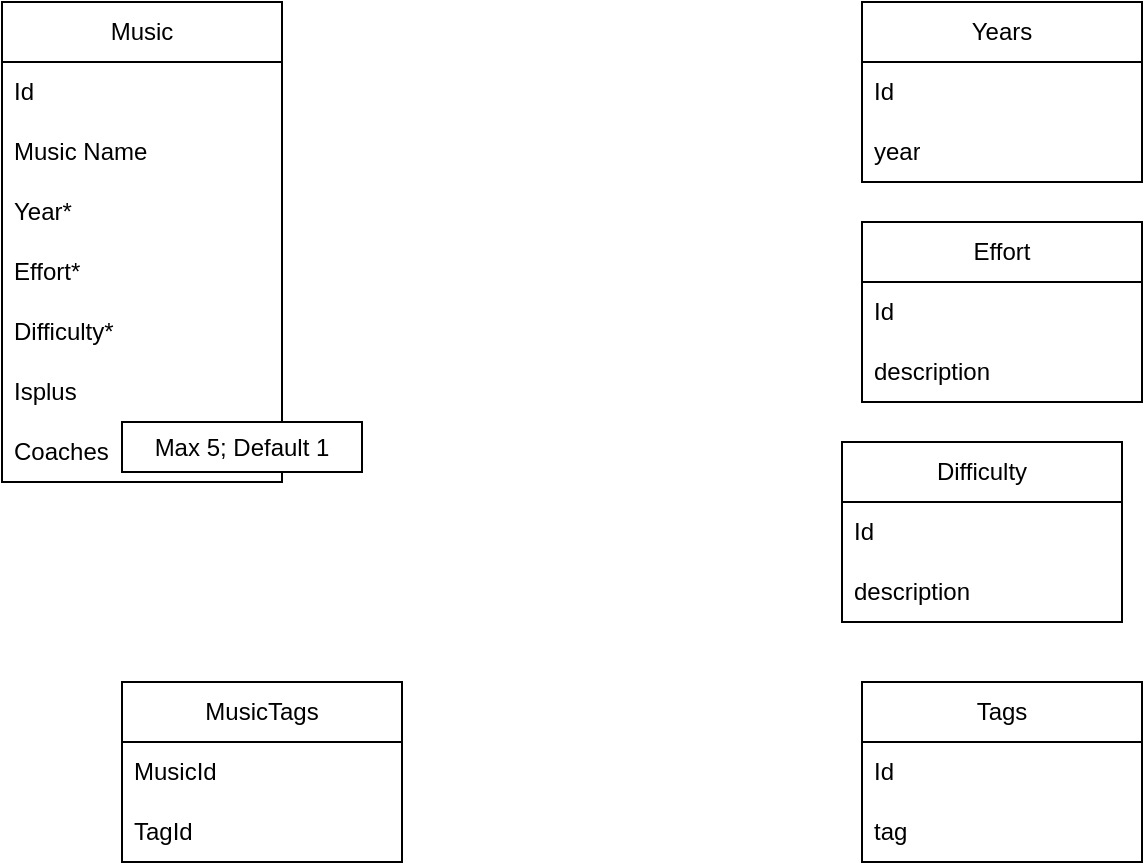 <mxfile version="23.1.5" type="github">
  <diagram id="C5RBs43oDa-KdzZeNtuy" name="Page-1">
    <mxGraphModel dx="285" dy="758" grid="1" gridSize="10" guides="1" tooltips="1" connect="1" arrows="1" fold="1" page="1" pageScale="1" pageWidth="827" pageHeight="1169" math="0" shadow="0">
      <root>
        <mxCell id="WIyWlLk6GJQsqaUBKTNV-0" />
        <mxCell id="WIyWlLk6GJQsqaUBKTNV-1" parent="WIyWlLk6GJQsqaUBKTNV-0" />
        <mxCell id="LHDuHSCuEcxgjAz6uiLd-1" value="Music" style="swimlane;fontStyle=0;childLayout=stackLayout;horizontal=1;startSize=30;horizontalStack=0;resizeParent=1;resizeParentMax=0;resizeLast=0;collapsible=1;marginBottom=0;whiteSpace=wrap;html=1;" vertex="1" parent="WIyWlLk6GJQsqaUBKTNV-1">
          <mxGeometry x="100" y="70" width="140" height="240" as="geometry" />
        </mxCell>
        <mxCell id="LHDuHSCuEcxgjAz6uiLd-2" value="Id" style="text;strokeColor=none;fillColor=none;align=left;verticalAlign=middle;spacingLeft=4;spacingRight=4;overflow=hidden;points=[[0,0.5],[1,0.5]];portConstraint=eastwest;rotatable=0;whiteSpace=wrap;html=1;" vertex="1" parent="LHDuHSCuEcxgjAz6uiLd-1">
          <mxGeometry y="30" width="140" height="30" as="geometry" />
        </mxCell>
        <mxCell id="LHDuHSCuEcxgjAz6uiLd-3" value="Music Name" style="text;strokeColor=none;fillColor=none;align=left;verticalAlign=middle;spacingLeft=4;spacingRight=4;overflow=hidden;points=[[0,0.5],[1,0.5]];portConstraint=eastwest;rotatable=0;whiteSpace=wrap;html=1;" vertex="1" parent="LHDuHSCuEcxgjAz6uiLd-1">
          <mxGeometry y="60" width="140" height="30" as="geometry" />
        </mxCell>
        <mxCell id="LHDuHSCuEcxgjAz6uiLd-4" value="Year*" style="text;strokeColor=none;fillColor=none;align=left;verticalAlign=middle;spacingLeft=4;spacingRight=4;overflow=hidden;points=[[0,0.5],[1,0.5]];portConstraint=eastwest;rotatable=0;whiteSpace=wrap;html=1;" vertex="1" parent="LHDuHSCuEcxgjAz6uiLd-1">
          <mxGeometry y="90" width="140" height="30" as="geometry" />
        </mxCell>
        <mxCell id="LHDuHSCuEcxgjAz6uiLd-12" value="Effort*" style="text;strokeColor=none;fillColor=none;align=left;verticalAlign=middle;spacingLeft=4;spacingRight=4;overflow=hidden;points=[[0,0.5],[1,0.5]];portConstraint=eastwest;rotatable=0;whiteSpace=wrap;html=1;" vertex="1" parent="LHDuHSCuEcxgjAz6uiLd-1">
          <mxGeometry y="120" width="140" height="30" as="geometry" />
        </mxCell>
        <mxCell id="LHDuHSCuEcxgjAz6uiLd-13" value="Difficulty*" style="text;strokeColor=none;fillColor=none;align=left;verticalAlign=middle;spacingLeft=4;spacingRight=4;overflow=hidden;points=[[0,0.5],[1,0.5]];portConstraint=eastwest;rotatable=0;whiteSpace=wrap;html=1;" vertex="1" parent="LHDuHSCuEcxgjAz6uiLd-1">
          <mxGeometry y="150" width="140" height="30" as="geometry" />
        </mxCell>
        <mxCell id="LHDuHSCuEcxgjAz6uiLd-11" value="Isplus" style="text;strokeColor=none;fillColor=none;align=left;verticalAlign=middle;spacingLeft=4;spacingRight=4;overflow=hidden;points=[[0,0.5],[1,0.5]];portConstraint=eastwest;rotatable=0;whiteSpace=wrap;html=1;" vertex="1" parent="LHDuHSCuEcxgjAz6uiLd-1">
          <mxGeometry y="180" width="140" height="30" as="geometry" />
        </mxCell>
        <mxCell id="LHDuHSCuEcxgjAz6uiLd-14" value="Coaches" style="text;strokeColor=none;fillColor=none;align=left;verticalAlign=middle;spacingLeft=4;spacingRight=4;overflow=hidden;points=[[0,0.5],[1,0.5]];portConstraint=eastwest;rotatable=0;whiteSpace=wrap;html=1;" vertex="1" parent="LHDuHSCuEcxgjAz6uiLd-1">
          <mxGeometry y="210" width="140" height="30" as="geometry" />
        </mxCell>
        <mxCell id="LHDuHSCuEcxgjAz6uiLd-5" value="Years" style="swimlane;fontStyle=0;childLayout=stackLayout;horizontal=1;startSize=30;horizontalStack=0;resizeParent=1;resizeParentMax=0;resizeLast=0;collapsible=1;marginBottom=0;whiteSpace=wrap;html=1;" vertex="1" parent="WIyWlLk6GJQsqaUBKTNV-1">
          <mxGeometry x="530" y="70" width="140" height="90" as="geometry" />
        </mxCell>
        <mxCell id="LHDuHSCuEcxgjAz6uiLd-8" value="Id" style="text;strokeColor=none;fillColor=none;align=left;verticalAlign=middle;spacingLeft=4;spacingRight=4;overflow=hidden;points=[[0,0.5],[1,0.5]];portConstraint=eastwest;rotatable=0;whiteSpace=wrap;html=1;" vertex="1" parent="LHDuHSCuEcxgjAz6uiLd-5">
          <mxGeometry y="30" width="140" height="30" as="geometry" />
        </mxCell>
        <mxCell id="LHDuHSCuEcxgjAz6uiLd-16" value="year" style="text;strokeColor=none;fillColor=none;align=left;verticalAlign=middle;spacingLeft=4;spacingRight=4;overflow=hidden;points=[[0,0.5],[1,0.5]];portConstraint=eastwest;rotatable=0;whiteSpace=wrap;html=1;" vertex="1" parent="LHDuHSCuEcxgjAz6uiLd-5">
          <mxGeometry y="60" width="140" height="30" as="geometry" />
        </mxCell>
        <mxCell id="LHDuHSCuEcxgjAz6uiLd-15" value="Max 5; Default 1" style="rounded=0;whiteSpace=wrap;html=1;" vertex="1" parent="WIyWlLk6GJQsqaUBKTNV-1">
          <mxGeometry x="160" y="280" width="120" height="25" as="geometry" />
        </mxCell>
        <mxCell id="LHDuHSCuEcxgjAz6uiLd-17" value="Effort" style="swimlane;fontStyle=0;childLayout=stackLayout;horizontal=1;startSize=30;horizontalStack=0;resizeParent=1;resizeParentMax=0;resizeLast=0;collapsible=1;marginBottom=0;whiteSpace=wrap;html=1;" vertex="1" parent="WIyWlLk6GJQsqaUBKTNV-1">
          <mxGeometry x="530" y="180" width="140" height="90" as="geometry" />
        </mxCell>
        <mxCell id="LHDuHSCuEcxgjAz6uiLd-18" value="Id" style="text;strokeColor=none;fillColor=none;align=left;verticalAlign=middle;spacingLeft=4;spacingRight=4;overflow=hidden;points=[[0,0.5],[1,0.5]];portConstraint=eastwest;rotatable=0;whiteSpace=wrap;html=1;" vertex="1" parent="LHDuHSCuEcxgjAz6uiLd-17">
          <mxGeometry y="30" width="140" height="30" as="geometry" />
        </mxCell>
        <mxCell id="LHDuHSCuEcxgjAz6uiLd-19" value="description" style="text;strokeColor=none;fillColor=none;align=left;verticalAlign=middle;spacingLeft=4;spacingRight=4;overflow=hidden;points=[[0,0.5],[1,0.5]];portConstraint=eastwest;rotatable=0;whiteSpace=wrap;html=1;" vertex="1" parent="LHDuHSCuEcxgjAz6uiLd-17">
          <mxGeometry y="60" width="140" height="30" as="geometry" />
        </mxCell>
        <mxCell id="LHDuHSCuEcxgjAz6uiLd-20" value="Difficulty" style="swimlane;fontStyle=0;childLayout=stackLayout;horizontal=1;startSize=30;horizontalStack=0;resizeParent=1;resizeParentMax=0;resizeLast=0;collapsible=1;marginBottom=0;whiteSpace=wrap;html=1;" vertex="1" parent="WIyWlLk6GJQsqaUBKTNV-1">
          <mxGeometry x="520" y="290" width="140" height="90" as="geometry" />
        </mxCell>
        <mxCell id="LHDuHSCuEcxgjAz6uiLd-21" value="Id" style="text;strokeColor=none;fillColor=none;align=left;verticalAlign=middle;spacingLeft=4;spacingRight=4;overflow=hidden;points=[[0,0.5],[1,0.5]];portConstraint=eastwest;rotatable=0;whiteSpace=wrap;html=1;" vertex="1" parent="LHDuHSCuEcxgjAz6uiLd-20">
          <mxGeometry y="30" width="140" height="30" as="geometry" />
        </mxCell>
        <mxCell id="LHDuHSCuEcxgjAz6uiLd-22" value="description" style="text;strokeColor=none;fillColor=none;align=left;verticalAlign=middle;spacingLeft=4;spacingRight=4;overflow=hidden;points=[[0,0.5],[1,0.5]];portConstraint=eastwest;rotatable=0;whiteSpace=wrap;html=1;" vertex="1" parent="LHDuHSCuEcxgjAz6uiLd-20">
          <mxGeometry y="60" width="140" height="30" as="geometry" />
        </mxCell>
        <mxCell id="LHDuHSCuEcxgjAz6uiLd-23" value="Tags" style="swimlane;fontStyle=0;childLayout=stackLayout;horizontal=1;startSize=30;horizontalStack=0;resizeParent=1;resizeParentMax=0;resizeLast=0;collapsible=1;marginBottom=0;whiteSpace=wrap;html=1;" vertex="1" parent="WIyWlLk6GJQsqaUBKTNV-1">
          <mxGeometry x="530" y="410" width="140" height="90" as="geometry" />
        </mxCell>
        <mxCell id="LHDuHSCuEcxgjAz6uiLd-24" value="Id" style="text;strokeColor=none;fillColor=none;align=left;verticalAlign=middle;spacingLeft=4;spacingRight=4;overflow=hidden;points=[[0,0.5],[1,0.5]];portConstraint=eastwest;rotatable=0;whiteSpace=wrap;html=1;" vertex="1" parent="LHDuHSCuEcxgjAz6uiLd-23">
          <mxGeometry y="30" width="140" height="30" as="geometry" />
        </mxCell>
        <mxCell id="LHDuHSCuEcxgjAz6uiLd-25" value="tag" style="text;strokeColor=none;fillColor=none;align=left;verticalAlign=middle;spacingLeft=4;spacingRight=4;overflow=hidden;points=[[0,0.5],[1,0.5]];portConstraint=eastwest;rotatable=0;whiteSpace=wrap;html=1;" vertex="1" parent="LHDuHSCuEcxgjAz6uiLd-23">
          <mxGeometry y="60" width="140" height="30" as="geometry" />
        </mxCell>
        <mxCell id="LHDuHSCuEcxgjAz6uiLd-26" value="MusicTags" style="swimlane;fontStyle=0;childLayout=stackLayout;horizontal=1;startSize=30;horizontalStack=0;resizeParent=1;resizeParentMax=0;resizeLast=0;collapsible=1;marginBottom=0;whiteSpace=wrap;html=1;" vertex="1" parent="WIyWlLk6GJQsqaUBKTNV-1">
          <mxGeometry x="160" y="410" width="140" height="90" as="geometry" />
        </mxCell>
        <mxCell id="LHDuHSCuEcxgjAz6uiLd-27" value="MusicId" style="text;strokeColor=none;fillColor=none;align=left;verticalAlign=middle;spacingLeft=4;spacingRight=4;overflow=hidden;points=[[0,0.5],[1,0.5]];portConstraint=eastwest;rotatable=0;whiteSpace=wrap;html=1;" vertex="1" parent="LHDuHSCuEcxgjAz6uiLd-26">
          <mxGeometry y="30" width="140" height="30" as="geometry" />
        </mxCell>
        <mxCell id="LHDuHSCuEcxgjAz6uiLd-28" value="TagId" style="text;strokeColor=none;fillColor=none;align=left;verticalAlign=middle;spacingLeft=4;spacingRight=4;overflow=hidden;points=[[0,0.5],[1,0.5]];portConstraint=eastwest;rotatable=0;whiteSpace=wrap;html=1;" vertex="1" parent="LHDuHSCuEcxgjAz6uiLd-26">
          <mxGeometry y="60" width="140" height="30" as="geometry" />
        </mxCell>
      </root>
    </mxGraphModel>
  </diagram>
</mxfile>
